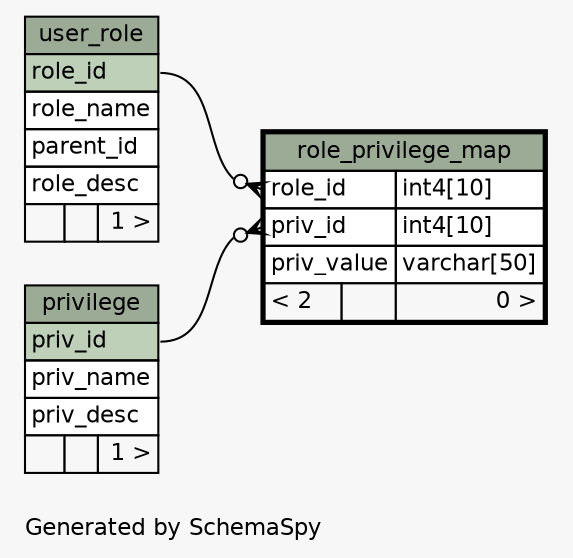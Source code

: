 // dot 2.28.0 on Windows Vista 6.0
// SchemaSpy rev 590
digraph "oneDegreeRelationshipsDiagram" {
  graph [
    rankdir="RL"
    bgcolor="#f7f7f7"
    label="\nGenerated by SchemaSpy"
    labeljust="l"
    nodesep="0.18"
    ranksep="0.46"
    fontname="Helvetica"
    fontsize="11"
  ];
  node [
    fontname="Helvetica"
    fontsize="11"
    shape="plaintext"
  ];
  edge [
    arrowsize="0.8"
  ];
  "role_privilege_map":"priv_id":w -> "privilege":"priv_id":e [arrowhead=none dir=back arrowtail=crowodot];
  "role_privilege_map":"role_id":w -> "user_role":"role_id":e [arrowhead=none dir=back arrowtail=crowodot];
  "privilege" [
    label=<
    <TABLE BORDER="0" CELLBORDER="1" CELLSPACING="0" BGCOLOR="#ffffff">
      <TR><TD COLSPAN="3" BGCOLOR="#9bab96" ALIGN="CENTER">privilege</TD></TR>
      <TR><TD PORT="priv_id" COLSPAN="3" BGCOLOR="#bed1b8" ALIGN="LEFT">priv_id</TD></TR>
      <TR><TD PORT="priv_name" COLSPAN="3" ALIGN="LEFT">priv_name</TD></TR>
      <TR><TD PORT="priv_desc" COLSPAN="3" ALIGN="LEFT">priv_desc</TD></TR>
      <TR><TD ALIGN="LEFT" BGCOLOR="#f7f7f7">  </TD><TD ALIGN="RIGHT" BGCOLOR="#f7f7f7">  </TD><TD ALIGN="RIGHT" BGCOLOR="#f7f7f7">1 &gt;</TD></TR>
    </TABLE>>
    URL="privilege.html"
    tooltip="privilege"
  ];
  "role_privilege_map" [
    label=<
    <TABLE BORDER="2" CELLBORDER="1" CELLSPACING="0" BGCOLOR="#ffffff">
      <TR><TD COLSPAN="3" BGCOLOR="#9bab96" ALIGN="CENTER">role_privilege_map</TD></TR>
      <TR><TD PORT="role_id" COLSPAN="2" ALIGN="LEFT">role_id</TD><TD PORT="role_id.type" ALIGN="LEFT">int4[10]</TD></TR>
      <TR><TD PORT="priv_id" COLSPAN="2" ALIGN="LEFT">priv_id</TD><TD PORT="priv_id.type" ALIGN="LEFT">int4[10]</TD></TR>
      <TR><TD PORT="priv_value" COLSPAN="2" ALIGN="LEFT">priv_value</TD><TD PORT="priv_value.type" ALIGN="LEFT">varchar[50]</TD></TR>
      <TR><TD ALIGN="LEFT" BGCOLOR="#f7f7f7">&lt; 2</TD><TD ALIGN="RIGHT" BGCOLOR="#f7f7f7">  </TD><TD ALIGN="RIGHT" BGCOLOR="#f7f7f7">0 &gt;</TD></TR>
    </TABLE>>
    URL="role_privilege_map.html"
    tooltip="role_privilege_map"
  ];
  "user_role" [
    label=<
    <TABLE BORDER="0" CELLBORDER="1" CELLSPACING="0" BGCOLOR="#ffffff">
      <TR><TD COLSPAN="3" BGCOLOR="#9bab96" ALIGN="CENTER">user_role</TD></TR>
      <TR><TD PORT="role_id" COLSPAN="3" BGCOLOR="#bed1b8" ALIGN="LEFT">role_id</TD></TR>
      <TR><TD PORT="role_name" COLSPAN="3" ALIGN="LEFT">role_name</TD></TR>
      <TR><TD PORT="parent_id" COLSPAN="3" ALIGN="LEFT">parent_id</TD></TR>
      <TR><TD PORT="role_desc" COLSPAN="3" ALIGN="LEFT">role_desc</TD></TR>
      <TR><TD ALIGN="LEFT" BGCOLOR="#f7f7f7">  </TD><TD ALIGN="RIGHT" BGCOLOR="#f7f7f7">  </TD><TD ALIGN="RIGHT" BGCOLOR="#f7f7f7">1 &gt;</TD></TR>
    </TABLE>>
    URL="user_role.html"
    tooltip="user_role"
  ];
}
